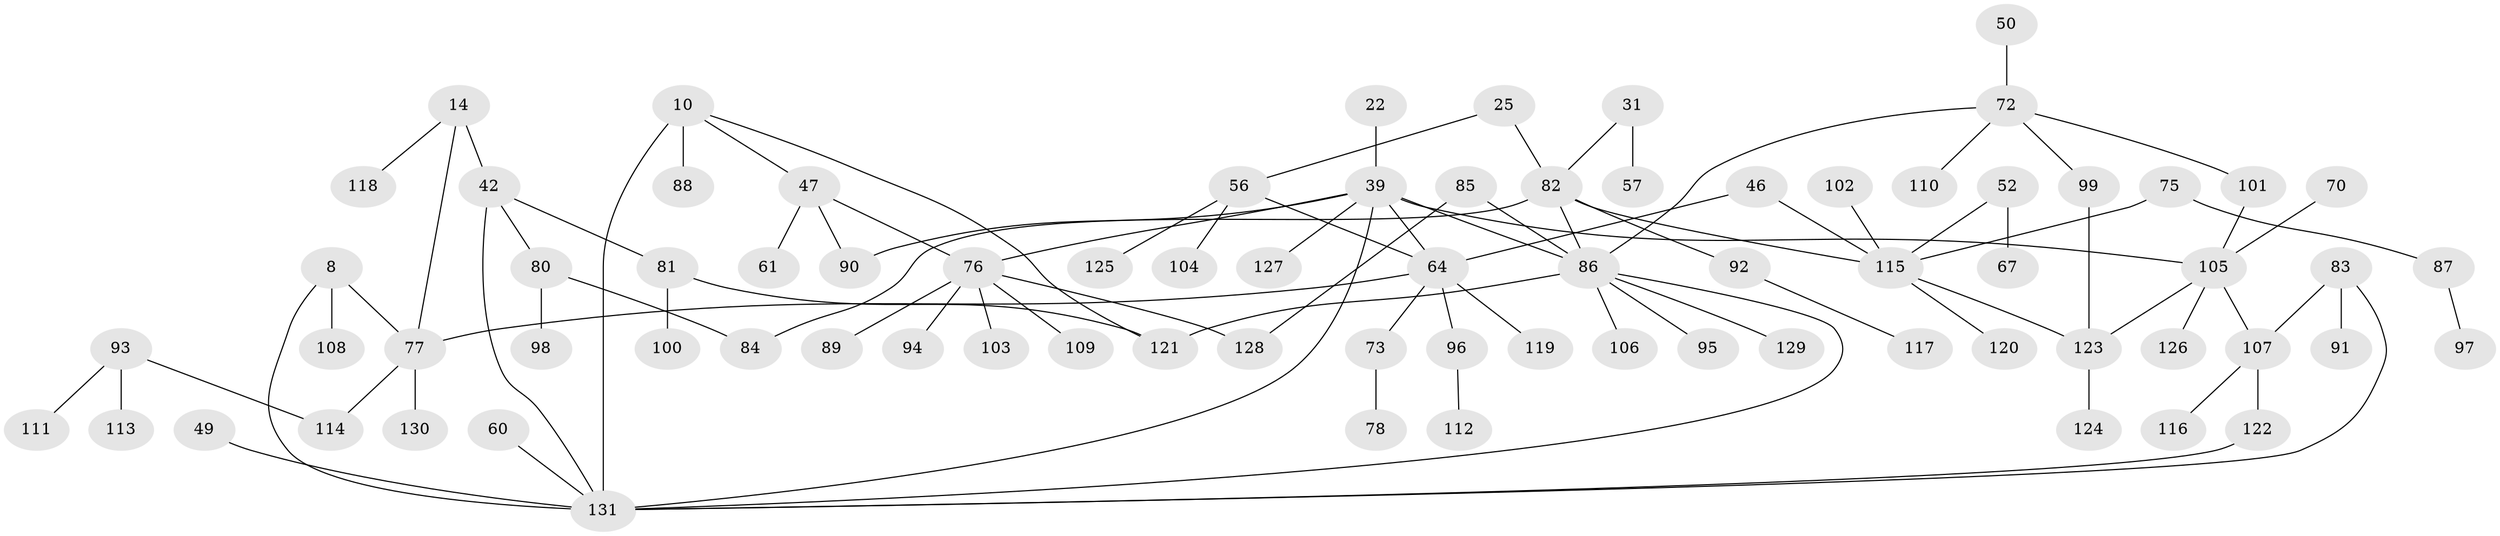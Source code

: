 // original degree distribution, {5: 0.04580152671755725, 4: 0.12213740458015267, 3: 0.22137404580152673, 6: 0.015267175572519083, 2: 0.26717557251908397, 1: 0.3282442748091603}
// Generated by graph-tools (version 1.1) at 2025/45/03/04/25 21:45:41]
// undirected, 78 vertices, 93 edges
graph export_dot {
graph [start="1"]
  node [color=gray90,style=filled];
  8;
  10;
  14;
  22;
  25;
  31;
  39 [super="+16+18+19"];
  42 [super="+28"];
  46;
  47;
  49;
  50;
  52;
  56 [super="+13"];
  57;
  60;
  61;
  64 [super="+4+48"];
  67;
  70;
  72 [super="+40"];
  73;
  75;
  76 [super="+44"];
  77 [super="+2"];
  78;
  80 [super="+62"];
  81 [super="+74+54"];
  82 [super="+58+26"];
  83;
  84;
  85;
  86 [super="+32+71"];
  87;
  88;
  89;
  90;
  91;
  92;
  93;
  94;
  95;
  96 [super="+41+36"];
  97;
  98;
  99;
  100;
  101;
  102;
  103;
  104;
  105 [super="+68"];
  106;
  107;
  108 [super="+79"];
  109;
  110;
  111;
  112;
  113;
  114 [super="+51"];
  115 [super="+37+38"];
  116;
  117;
  118;
  119;
  120;
  121 [super="+21+63"];
  122;
  123 [super="+55+65"];
  124;
  125;
  126;
  127;
  128;
  129;
  130;
  131 [super="+7+66"];
  8 -- 108 [weight=2];
  8 -- 131;
  8 -- 77;
  10 -- 88;
  10 -- 47;
  10 -- 131 [weight=2];
  10 -- 121;
  14 -- 118;
  14 -- 42 [weight=2];
  14 -- 77;
  22 -- 39;
  25 -- 56;
  25 -- 82;
  31 -- 57;
  31 -- 82;
  39 -- 90;
  39 -- 127;
  39 -- 64 [weight=2];
  39 -- 131;
  39 -- 76 [weight=2];
  39 -- 86;
  39 -- 105;
  42 -- 131;
  42 -- 80;
  42 -- 81;
  46 -- 115 [weight=2];
  46 -- 64;
  47 -- 61;
  47 -- 90;
  47 -- 76;
  49 -- 131;
  50 -- 72;
  52 -- 67;
  52 -- 115;
  56 -- 104;
  56 -- 125;
  56 -- 64;
  60 -- 131;
  64 -- 73;
  64 -- 119;
  64 -- 77;
  64 -- 96;
  70 -- 105;
  72 -- 101;
  72 -- 110;
  72 -- 99;
  72 -- 86;
  73 -- 78;
  75 -- 87;
  75 -- 115;
  76 -- 94;
  76 -- 128;
  76 -- 103;
  76 -- 89;
  76 -- 109;
  77 -- 130;
  77 -- 114;
  80 -- 84;
  80 -- 98;
  81 -- 100;
  81 -- 121;
  82 -- 84;
  82 -- 115;
  82 -- 86 [weight=2];
  82 -- 92;
  83 -- 91;
  83 -- 107;
  83 -- 131;
  85 -- 128;
  85 -- 86;
  86 -- 95;
  86 -- 129;
  86 -- 131;
  86 -- 121;
  86 -- 106;
  87 -- 97;
  92 -- 117;
  93 -- 111;
  93 -- 113;
  93 -- 114;
  96 -- 112;
  99 -- 123;
  101 -- 105;
  102 -- 115;
  105 -- 123;
  105 -- 107;
  105 -- 126;
  107 -- 116;
  107 -- 122;
  115 -- 120;
  115 -- 123;
  122 -- 131;
  123 -- 124;
}
